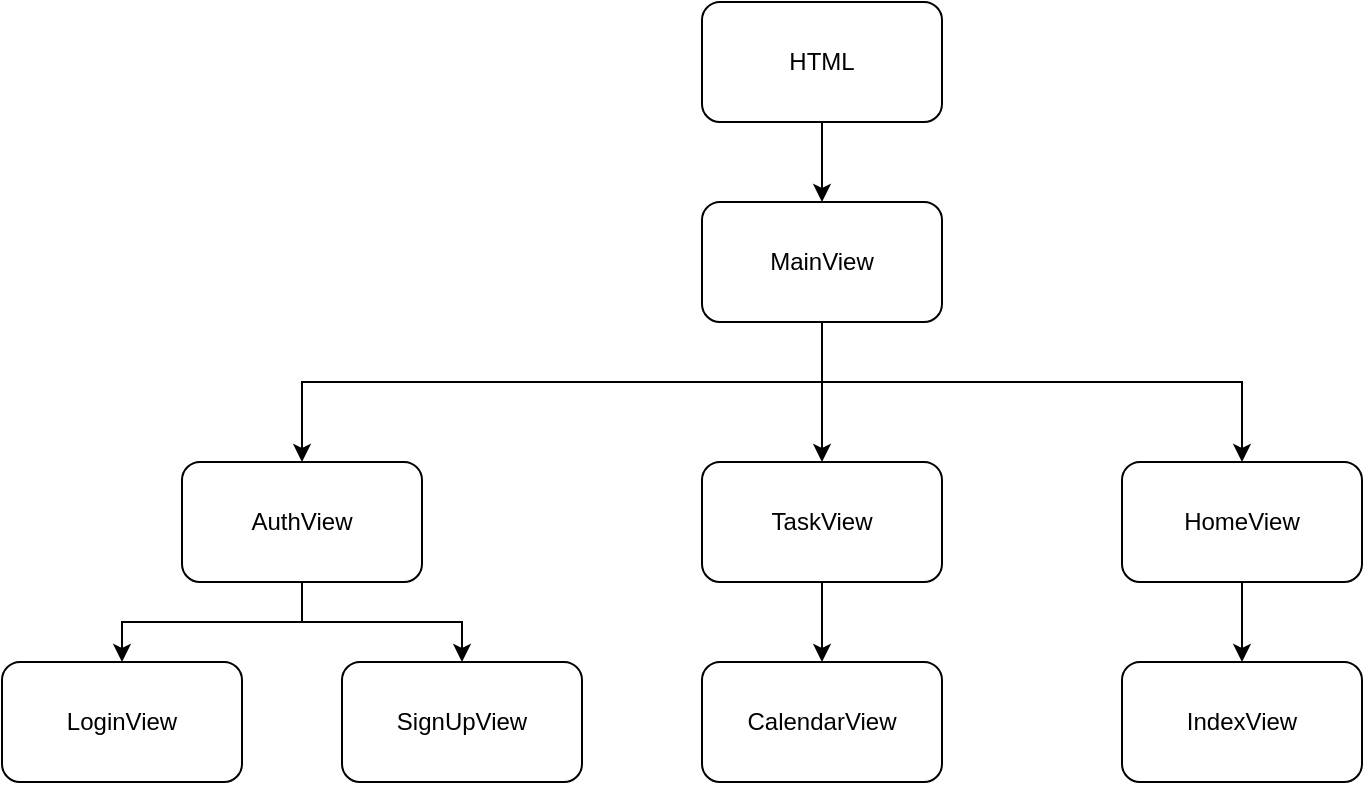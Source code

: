 <mxfile version="26.1.1">
  <diagram name="Page-1" id="UvP8EgcZyx_nq0MDtNqS">
    <mxGraphModel dx="2133" dy="859" grid="1" gridSize="10" guides="1" tooltips="1" connect="1" arrows="1" fold="1" page="1" pageScale="1" pageWidth="827" pageHeight="1169" math="0" shadow="0">
      <root>
        <mxCell id="0" />
        <mxCell id="1" parent="0" />
        <mxCell id="WAb9sOh3Z_-ssnAYQ2AI-6" style="edgeStyle=orthogonalEdgeStyle;rounded=0;orthogonalLoop=1;jettySize=auto;html=1;entryX=0.5;entryY=0;entryDx=0;entryDy=0;" edge="1" parent="1" source="WAb9sOh3Z_-ssnAYQ2AI-1" target="WAb9sOh3Z_-ssnAYQ2AI-3">
          <mxGeometry relative="1" as="geometry">
            <Array as="points">
              <mxPoint x="400" y="280" />
              <mxPoint x="140" y="280" />
              <mxPoint x="140" y="320" />
            </Array>
          </mxGeometry>
        </mxCell>
        <mxCell id="WAb9sOh3Z_-ssnAYQ2AI-7" style="edgeStyle=orthogonalEdgeStyle;rounded=0;orthogonalLoop=1;jettySize=auto;html=1;entryX=0.5;entryY=0;entryDx=0;entryDy=0;" edge="1" parent="1" source="WAb9sOh3Z_-ssnAYQ2AI-1" target="WAb9sOh3Z_-ssnAYQ2AI-5">
          <mxGeometry relative="1" as="geometry">
            <Array as="points">
              <mxPoint x="400" y="280" />
              <mxPoint x="610" y="280" />
            </Array>
          </mxGeometry>
        </mxCell>
        <mxCell id="WAb9sOh3Z_-ssnAYQ2AI-8" style="edgeStyle=orthogonalEdgeStyle;rounded=0;orthogonalLoop=1;jettySize=auto;html=1;entryX=0.5;entryY=0;entryDx=0;entryDy=0;" edge="1" parent="1" source="WAb9sOh3Z_-ssnAYQ2AI-1" target="WAb9sOh3Z_-ssnAYQ2AI-4">
          <mxGeometry relative="1" as="geometry">
            <Array as="points">
              <mxPoint x="400" y="300" />
              <mxPoint x="400" y="300" />
            </Array>
          </mxGeometry>
        </mxCell>
        <mxCell id="WAb9sOh3Z_-ssnAYQ2AI-1" value="MainView" style="rounded=1;whiteSpace=wrap;html=1;" vertex="1" parent="1">
          <mxGeometry x="340" y="190" width="120" height="60" as="geometry" />
        </mxCell>
        <mxCell id="WAb9sOh3Z_-ssnAYQ2AI-9" style="edgeStyle=orthogonalEdgeStyle;rounded=0;orthogonalLoop=1;jettySize=auto;html=1;entryX=0.5;entryY=0;entryDx=0;entryDy=0;" edge="1" parent="1" source="WAb9sOh3Z_-ssnAYQ2AI-2" target="WAb9sOh3Z_-ssnAYQ2AI-1">
          <mxGeometry relative="1" as="geometry" />
        </mxCell>
        <mxCell id="WAb9sOh3Z_-ssnAYQ2AI-2" value="HTML" style="rounded=1;whiteSpace=wrap;html=1;" vertex="1" parent="1">
          <mxGeometry x="340" y="90" width="120" height="60" as="geometry" />
        </mxCell>
        <mxCell id="WAb9sOh3Z_-ssnAYQ2AI-12" style="edgeStyle=orthogonalEdgeStyle;rounded=0;orthogonalLoop=1;jettySize=auto;html=1;entryX=0.5;entryY=0;entryDx=0;entryDy=0;" edge="1" parent="1" source="WAb9sOh3Z_-ssnAYQ2AI-3" target="WAb9sOh3Z_-ssnAYQ2AI-10">
          <mxGeometry relative="1" as="geometry" />
        </mxCell>
        <mxCell id="WAb9sOh3Z_-ssnAYQ2AI-13" style="edgeStyle=orthogonalEdgeStyle;rounded=0;orthogonalLoop=1;jettySize=auto;html=1;entryX=0.5;entryY=0;entryDx=0;entryDy=0;" edge="1" parent="1" source="WAb9sOh3Z_-ssnAYQ2AI-3" target="WAb9sOh3Z_-ssnAYQ2AI-11">
          <mxGeometry relative="1" as="geometry" />
        </mxCell>
        <mxCell id="WAb9sOh3Z_-ssnAYQ2AI-3" value="AuthView" style="rounded=1;whiteSpace=wrap;html=1;" vertex="1" parent="1">
          <mxGeometry x="80" y="320" width="120" height="60" as="geometry" />
        </mxCell>
        <mxCell id="WAb9sOh3Z_-ssnAYQ2AI-17" style="edgeStyle=orthogonalEdgeStyle;rounded=0;orthogonalLoop=1;jettySize=auto;html=1;entryX=0.5;entryY=0;entryDx=0;entryDy=0;" edge="1" parent="1" source="WAb9sOh3Z_-ssnAYQ2AI-4" target="WAb9sOh3Z_-ssnAYQ2AI-14">
          <mxGeometry relative="1" as="geometry" />
        </mxCell>
        <mxCell id="WAb9sOh3Z_-ssnAYQ2AI-4" value="TaskView" style="rounded=1;whiteSpace=wrap;html=1;" vertex="1" parent="1">
          <mxGeometry x="340" y="320" width="120" height="60" as="geometry" />
        </mxCell>
        <mxCell id="WAb9sOh3Z_-ssnAYQ2AI-18" style="edgeStyle=orthogonalEdgeStyle;rounded=0;orthogonalLoop=1;jettySize=auto;html=1;entryX=0.5;entryY=0;entryDx=0;entryDy=0;" edge="1" parent="1" source="WAb9sOh3Z_-ssnAYQ2AI-5" target="WAb9sOh3Z_-ssnAYQ2AI-16">
          <mxGeometry relative="1" as="geometry" />
        </mxCell>
        <mxCell id="WAb9sOh3Z_-ssnAYQ2AI-5" value="HomeView" style="rounded=1;whiteSpace=wrap;html=1;" vertex="1" parent="1">
          <mxGeometry x="550" y="320" width="120" height="60" as="geometry" />
        </mxCell>
        <mxCell id="WAb9sOh3Z_-ssnAYQ2AI-10" value="LoginView" style="rounded=1;whiteSpace=wrap;html=1;" vertex="1" parent="1">
          <mxGeometry x="-10" y="420" width="120" height="60" as="geometry" />
        </mxCell>
        <mxCell id="WAb9sOh3Z_-ssnAYQ2AI-11" value="SignUpView" style="rounded=1;whiteSpace=wrap;html=1;" vertex="1" parent="1">
          <mxGeometry x="160" y="420" width="120" height="60" as="geometry" />
        </mxCell>
        <mxCell id="WAb9sOh3Z_-ssnAYQ2AI-14" value="CalendarView" style="rounded=1;whiteSpace=wrap;html=1;" vertex="1" parent="1">
          <mxGeometry x="340" y="420" width="120" height="60" as="geometry" />
        </mxCell>
        <mxCell id="WAb9sOh3Z_-ssnAYQ2AI-16" value="IndexView" style="rounded=1;whiteSpace=wrap;html=1;" vertex="1" parent="1">
          <mxGeometry x="550" y="420" width="120" height="60" as="geometry" />
        </mxCell>
      </root>
    </mxGraphModel>
  </diagram>
</mxfile>
